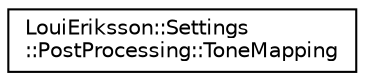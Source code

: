 digraph "Graphical Class Hierarchy"
{
 // LATEX_PDF_SIZE
  edge [fontname="Helvetica",fontsize="10",labelfontname="Helvetica",labelfontsize="10"];
  node [fontname="Helvetica",fontsize="10",shape=record];
  rankdir="LR";
  Node0 [label="LouiEriksson::Settings\l::PostProcessing::ToneMapping",height=0.2,width=0.4,color="black", fillcolor="white", style="filled",URL="$struct_loui_eriksson_1_1_settings_1_1_post_processing_1_1_tone_mapping.html",tooltip="Container for the settings of the \"aces\" post-processing effect."];
}
